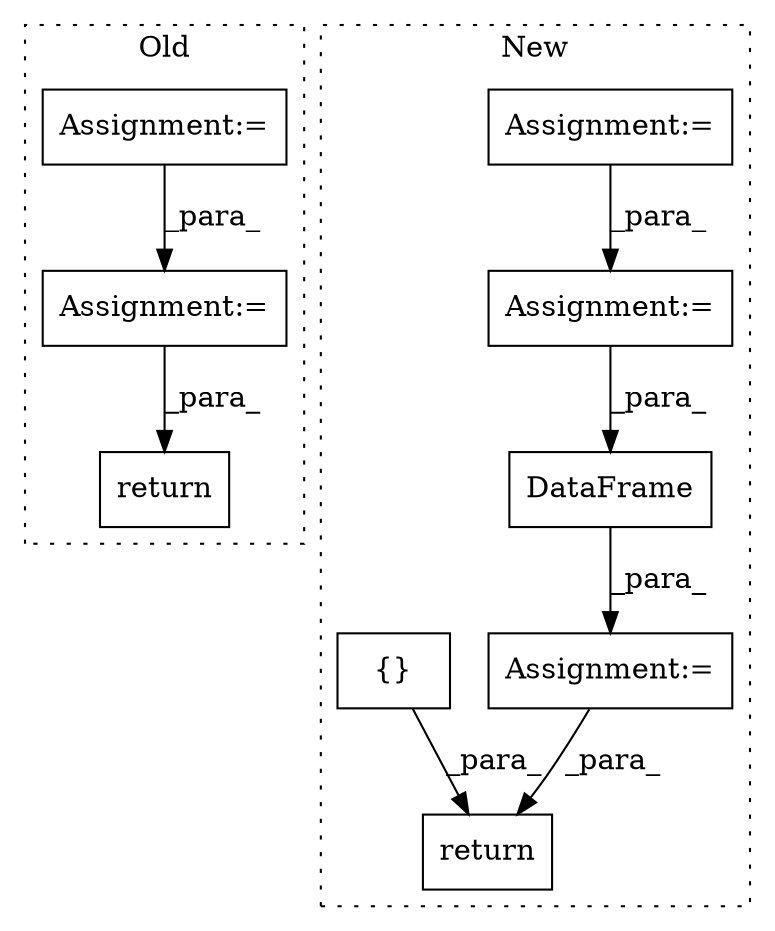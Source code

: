 digraph G {
subgraph cluster0 {
1 [label="return" a="41" s="896" l="7" shape="box"];
4 [label="Assignment:=" a="7" s="716" l="1" shape="box"];
6 [label="Assignment:=" a="7" s="782" l="1" shape="box"];
label = "Old";
style="dotted";
}
subgraph cluster1 {
2 [label="DataFrame" a="32" s="749,795" l="10,1" shape="box"];
3 [label="return" a="41" s="952" l="7" shape="box"];
5 [label="Assignment:=" a="7" s="810" l="1" shape="box"];
7 [label="Assignment:=" a="7" s="646" l="1" shape="box"];
8 [label="Assignment:=" a="7" s="615" l="1" shape="box"];
9 [label="{}" a="4" s="986,1018" l="1,1" shape="box"];
label = "New";
style="dotted";
}
2 -> 5 [label="_para_"];
4 -> 6 [label="_para_"];
5 -> 3 [label="_para_"];
6 -> 1 [label="_para_"];
7 -> 2 [label="_para_"];
8 -> 7 [label="_para_"];
9 -> 3 [label="_para_"];
}